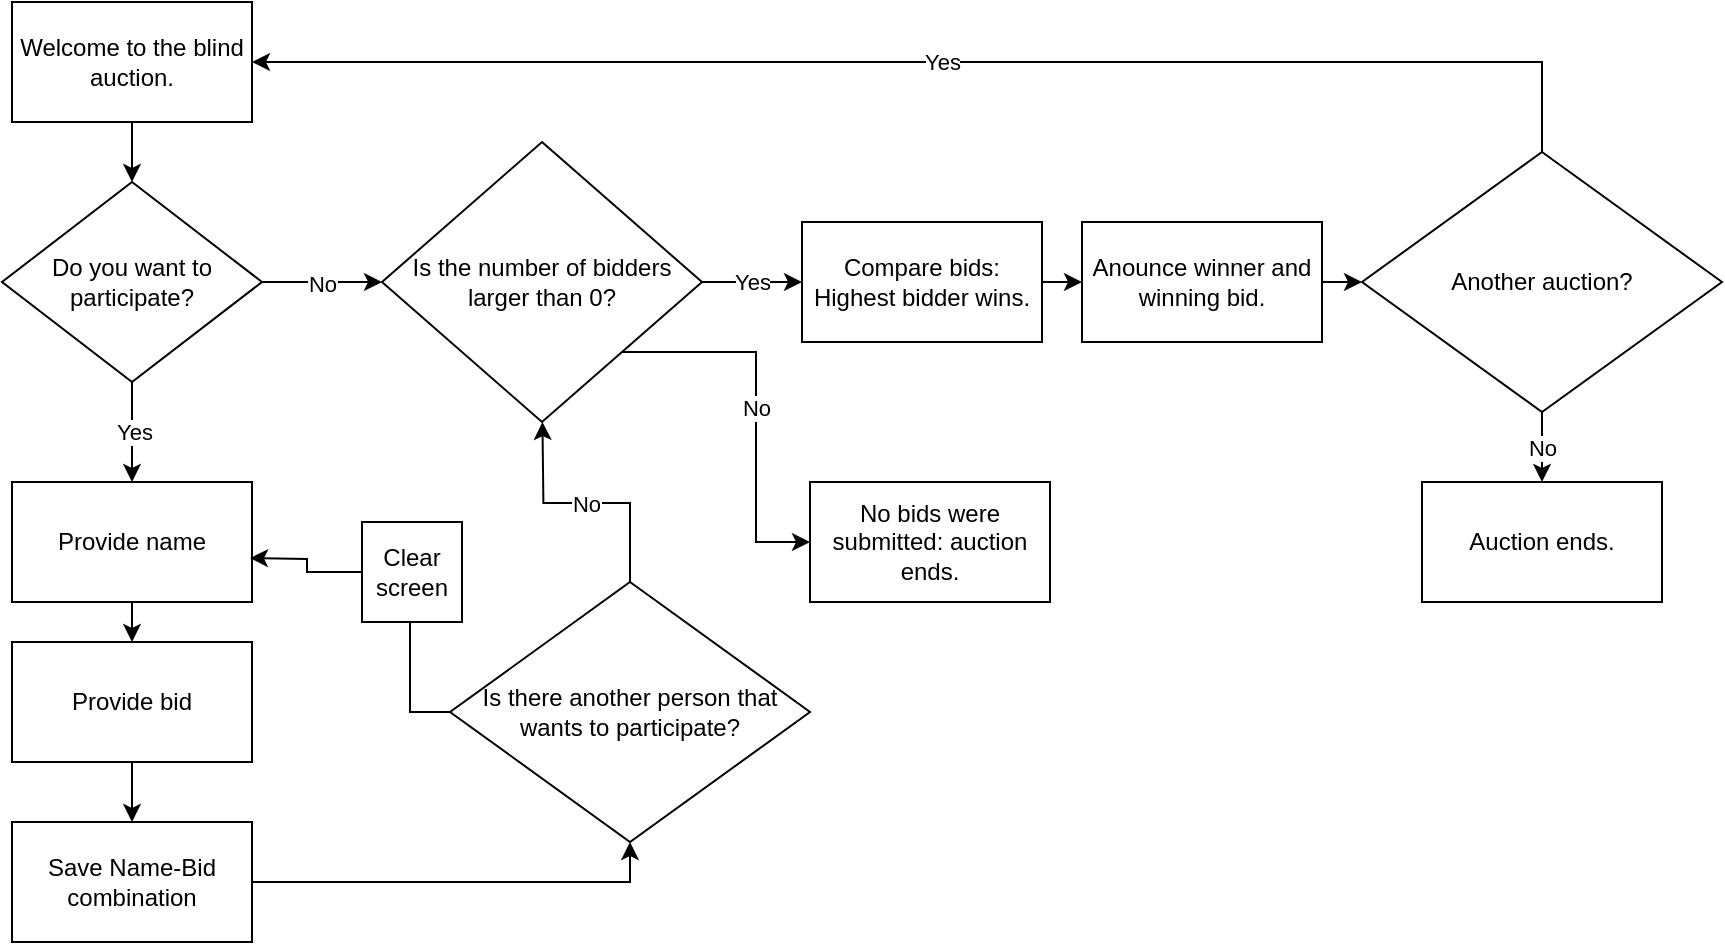 <mxfile version="22.0.5" type="github">
  <diagram id="C5RBs43oDa-KdzZeNtuy" name="Page-1">
    <mxGraphModel dx="1062" dy="561" grid="1" gridSize="10" guides="1" tooltips="1" connect="1" arrows="1" fold="1" page="1" pageScale="1" pageWidth="827" pageHeight="1169" math="0" shadow="0">
      <root>
        <mxCell id="WIyWlLk6GJQsqaUBKTNV-0" />
        <mxCell id="WIyWlLk6GJQsqaUBKTNV-1" parent="WIyWlLk6GJQsqaUBKTNV-0" />
        <mxCell id="2E2Ch1qcO8puwHTQYG_2-7" style="edgeStyle=orthogonalEdgeStyle;rounded=0;orthogonalLoop=1;jettySize=auto;html=1;exitX=0.5;exitY=1;exitDx=0;exitDy=0;" edge="1" parent="WIyWlLk6GJQsqaUBKTNV-1" source="2E2Ch1qcO8puwHTQYG_2-6" target="2E2Ch1qcO8puwHTQYG_2-8">
          <mxGeometry relative="1" as="geometry">
            <mxPoint x="75" y="130" as="targetPoint" />
          </mxGeometry>
        </mxCell>
        <mxCell id="2E2Ch1qcO8puwHTQYG_2-6" value="Welcome to the blind auction." style="rounded=0;whiteSpace=wrap;html=1;" vertex="1" parent="WIyWlLk6GJQsqaUBKTNV-1">
          <mxGeometry x="15" y="10" width="120" height="60" as="geometry" />
        </mxCell>
        <mxCell id="2E2Ch1qcO8puwHTQYG_2-9" value="No" style="edgeStyle=orthogonalEdgeStyle;rounded=0;orthogonalLoop=1;jettySize=auto;html=1;exitX=1;exitY=0.5;exitDx=0;exitDy=0;" edge="1" parent="WIyWlLk6GJQsqaUBKTNV-1" source="2E2Ch1qcO8puwHTQYG_2-8">
          <mxGeometry relative="1" as="geometry">
            <mxPoint x="200" y="150" as="targetPoint" />
          </mxGeometry>
        </mxCell>
        <mxCell id="2E2Ch1qcO8puwHTQYG_2-15" value="Yes" style="edgeStyle=orthogonalEdgeStyle;rounded=0;orthogonalLoop=1;jettySize=auto;html=1;exitX=0.5;exitY=1;exitDx=0;exitDy=0;" edge="1" parent="WIyWlLk6GJQsqaUBKTNV-1" source="2E2Ch1qcO8puwHTQYG_2-8">
          <mxGeometry relative="1" as="geometry">
            <mxPoint x="75" y="250" as="targetPoint" />
          </mxGeometry>
        </mxCell>
        <mxCell id="2E2Ch1qcO8puwHTQYG_2-8" value="Do you want to participate?" style="rhombus;whiteSpace=wrap;html=1;" vertex="1" parent="WIyWlLk6GJQsqaUBKTNV-1">
          <mxGeometry x="10" y="100" width="130" height="100" as="geometry" />
        </mxCell>
        <mxCell id="2E2Ch1qcO8puwHTQYG_2-29" value="No" style="edgeStyle=orthogonalEdgeStyle;rounded=0;orthogonalLoop=1;jettySize=auto;html=1;exitX=0.5;exitY=0;exitDx=0;exitDy=0;" edge="1" parent="WIyWlLk6GJQsqaUBKTNV-1" source="2E2Ch1qcO8puwHTQYG_2-12">
          <mxGeometry relative="1" as="geometry">
            <mxPoint x="280.222" y="220" as="targetPoint" />
          </mxGeometry>
        </mxCell>
        <mxCell id="2E2Ch1qcO8puwHTQYG_2-41" style="edgeStyle=orthogonalEdgeStyle;rounded=0;orthogonalLoop=1;jettySize=auto;html=1;exitX=0;exitY=0.5;exitDx=0;exitDy=0;entryX=0.5;entryY=1;entryDx=0;entryDy=0;" edge="1" parent="WIyWlLk6GJQsqaUBKTNV-1" source="2E2Ch1qcO8puwHTQYG_2-12" target="2E2Ch1qcO8puwHTQYG_2-40">
          <mxGeometry relative="1" as="geometry" />
        </mxCell>
        <mxCell id="2E2Ch1qcO8puwHTQYG_2-12" value="Is there another person that wants to participate?" style="rhombus;whiteSpace=wrap;html=1;" vertex="1" parent="WIyWlLk6GJQsqaUBKTNV-1">
          <mxGeometry x="234" y="300" width="180" height="130" as="geometry" />
        </mxCell>
        <mxCell id="2E2Ch1qcO8puwHTQYG_2-34" style="edgeStyle=orthogonalEdgeStyle;rounded=0;orthogonalLoop=1;jettySize=auto;html=1;exitX=1;exitY=0.5;exitDx=0;exitDy=0;entryX=0;entryY=0.5;entryDx=0;entryDy=0;" edge="1" parent="WIyWlLk6GJQsqaUBKTNV-1" source="2E2Ch1qcO8puwHTQYG_2-14" target="2E2Ch1qcO8puwHTQYG_2-23">
          <mxGeometry relative="1" as="geometry" />
        </mxCell>
        <mxCell id="2E2Ch1qcO8puwHTQYG_2-14" value="Compare bids: Highest bidder wins." style="rounded=0;whiteSpace=wrap;html=1;" vertex="1" parent="WIyWlLk6GJQsqaUBKTNV-1">
          <mxGeometry x="410" y="120" width="120" height="60" as="geometry" />
        </mxCell>
        <mxCell id="2E2Ch1qcO8puwHTQYG_2-19" style="edgeStyle=orthogonalEdgeStyle;rounded=0;orthogonalLoop=1;jettySize=auto;html=1;exitX=0.5;exitY=1;exitDx=0;exitDy=0;entryX=0.5;entryY=0;entryDx=0;entryDy=0;" edge="1" parent="WIyWlLk6GJQsqaUBKTNV-1" source="2E2Ch1qcO8puwHTQYG_2-16" target="2E2Ch1qcO8puwHTQYG_2-17">
          <mxGeometry relative="1" as="geometry" />
        </mxCell>
        <mxCell id="2E2Ch1qcO8puwHTQYG_2-16" value="Provide name" style="rounded=0;whiteSpace=wrap;html=1;" vertex="1" parent="WIyWlLk6GJQsqaUBKTNV-1">
          <mxGeometry x="15" y="250" width="120" height="60" as="geometry" />
        </mxCell>
        <mxCell id="2E2Ch1qcO8puwHTQYG_2-20" style="edgeStyle=orthogonalEdgeStyle;rounded=0;orthogonalLoop=1;jettySize=auto;html=1;exitX=1;exitY=0.5;exitDx=0;exitDy=0;entryX=0.5;entryY=1;entryDx=0;entryDy=0;" edge="1" parent="WIyWlLk6GJQsqaUBKTNV-1" source="2E2Ch1qcO8puwHTQYG_2-26" target="2E2Ch1qcO8puwHTQYG_2-12">
          <mxGeometry relative="1" as="geometry" />
        </mxCell>
        <mxCell id="2E2Ch1qcO8puwHTQYG_2-27" style="edgeStyle=orthogonalEdgeStyle;rounded=0;orthogonalLoop=1;jettySize=auto;html=1;exitX=0.5;exitY=1;exitDx=0;exitDy=0;entryX=0.5;entryY=0;entryDx=0;entryDy=0;" edge="1" parent="WIyWlLk6GJQsqaUBKTNV-1" source="2E2Ch1qcO8puwHTQYG_2-17" target="2E2Ch1qcO8puwHTQYG_2-26">
          <mxGeometry relative="1" as="geometry" />
        </mxCell>
        <mxCell id="2E2Ch1qcO8puwHTQYG_2-17" value="Provide bid" style="rounded=0;whiteSpace=wrap;html=1;" vertex="1" parent="WIyWlLk6GJQsqaUBKTNV-1">
          <mxGeometry x="15" y="330" width="120" height="60" as="geometry" />
        </mxCell>
        <mxCell id="2E2Ch1qcO8puwHTQYG_2-35" style="edgeStyle=orthogonalEdgeStyle;rounded=0;orthogonalLoop=1;jettySize=auto;html=1;exitX=1;exitY=0.5;exitDx=0;exitDy=0;entryX=0;entryY=0.5;entryDx=0;entryDy=0;" edge="1" parent="WIyWlLk6GJQsqaUBKTNV-1" source="2E2Ch1qcO8puwHTQYG_2-23">
          <mxGeometry relative="1" as="geometry">
            <mxPoint x="690" y="150" as="targetPoint" />
          </mxGeometry>
        </mxCell>
        <mxCell id="2E2Ch1qcO8puwHTQYG_2-23" value="Anounce winner and winning bid." style="rounded=0;whiteSpace=wrap;html=1;" vertex="1" parent="WIyWlLk6GJQsqaUBKTNV-1">
          <mxGeometry x="550" y="120" width="120" height="60" as="geometry" />
        </mxCell>
        <mxCell id="2E2Ch1qcO8puwHTQYG_2-26" value="Save Name-Bid combination" style="rounded=0;whiteSpace=wrap;html=1;" vertex="1" parent="WIyWlLk6GJQsqaUBKTNV-1">
          <mxGeometry x="15" y="420" width="120" height="60" as="geometry" />
        </mxCell>
        <mxCell id="2E2Ch1qcO8puwHTQYG_2-30" value="Yes" style="edgeStyle=orthogonalEdgeStyle;rounded=0;orthogonalLoop=1;jettySize=auto;html=1;exitX=1;exitY=0.5;exitDx=0;exitDy=0;entryX=0;entryY=0.5;entryDx=0;entryDy=0;" edge="1" parent="WIyWlLk6GJQsqaUBKTNV-1" source="2E2Ch1qcO8puwHTQYG_2-28" target="2E2Ch1qcO8puwHTQYG_2-14">
          <mxGeometry relative="1" as="geometry" />
        </mxCell>
        <mxCell id="2E2Ch1qcO8puwHTQYG_2-31" value="No" style="edgeStyle=orthogonalEdgeStyle;rounded=0;orthogonalLoop=1;jettySize=auto;html=1;exitX=1;exitY=1;exitDx=0;exitDy=0;entryX=0;entryY=0.5;entryDx=0;entryDy=0;" edge="1" parent="WIyWlLk6GJQsqaUBKTNV-1" source="2E2Ch1qcO8puwHTQYG_2-28" target="2E2Ch1qcO8puwHTQYG_2-32">
          <mxGeometry relative="1" as="geometry">
            <mxPoint x="380" y="240" as="targetPoint" />
          </mxGeometry>
        </mxCell>
        <mxCell id="2E2Ch1qcO8puwHTQYG_2-28" value="Is the number of bidders larger than 0?" style="rhombus;whiteSpace=wrap;html=1;" vertex="1" parent="WIyWlLk6GJQsqaUBKTNV-1">
          <mxGeometry x="200" y="80" width="160" height="140" as="geometry" />
        </mxCell>
        <mxCell id="2E2Ch1qcO8puwHTQYG_2-32" value="No bids were submitted: auction ends." style="rounded=0;whiteSpace=wrap;html=1;" vertex="1" parent="WIyWlLk6GJQsqaUBKTNV-1">
          <mxGeometry x="414" y="250" width="120" height="60" as="geometry" />
        </mxCell>
        <mxCell id="2E2Ch1qcO8puwHTQYG_2-38" value="No" style="edgeStyle=orthogonalEdgeStyle;rounded=0;orthogonalLoop=1;jettySize=auto;html=1;exitX=0.5;exitY=1;exitDx=0;exitDy=0;entryX=0.5;entryY=0;entryDx=0;entryDy=0;" edge="1" parent="WIyWlLk6GJQsqaUBKTNV-1" source="2E2Ch1qcO8puwHTQYG_2-36" target="2E2Ch1qcO8puwHTQYG_2-37">
          <mxGeometry relative="1" as="geometry" />
        </mxCell>
        <mxCell id="2E2Ch1qcO8puwHTQYG_2-39" value="Yes" style="edgeStyle=orthogonalEdgeStyle;rounded=0;orthogonalLoop=1;jettySize=auto;html=1;exitX=0.5;exitY=0;exitDx=0;exitDy=0;entryX=1;entryY=0.5;entryDx=0;entryDy=0;" edge="1" parent="WIyWlLk6GJQsqaUBKTNV-1" source="2E2Ch1qcO8puwHTQYG_2-36" target="2E2Ch1qcO8puwHTQYG_2-6">
          <mxGeometry relative="1" as="geometry" />
        </mxCell>
        <mxCell id="2E2Ch1qcO8puwHTQYG_2-36" value="Another auction?" style="rhombus;whiteSpace=wrap;html=1;" vertex="1" parent="WIyWlLk6GJQsqaUBKTNV-1">
          <mxGeometry x="690" y="85" width="180" height="130" as="geometry" />
        </mxCell>
        <mxCell id="2E2Ch1qcO8puwHTQYG_2-37" value="Auction ends." style="rounded=0;whiteSpace=wrap;html=1;" vertex="1" parent="WIyWlLk6GJQsqaUBKTNV-1">
          <mxGeometry x="720" y="250" width="120" height="60" as="geometry" />
        </mxCell>
        <mxCell id="2E2Ch1qcO8puwHTQYG_2-40" value="Clear screen" style="whiteSpace=wrap;html=1;aspect=fixed;" vertex="1" parent="WIyWlLk6GJQsqaUBKTNV-1">
          <mxGeometry x="190" y="270" width="50" height="50" as="geometry" />
        </mxCell>
        <mxCell id="2E2Ch1qcO8puwHTQYG_2-42" style="edgeStyle=orthogonalEdgeStyle;rounded=0;orthogonalLoop=1;jettySize=auto;html=1;exitX=0;exitY=0.5;exitDx=0;exitDy=0;" edge="1" parent="WIyWlLk6GJQsqaUBKTNV-1" source="2E2Ch1qcO8puwHTQYG_2-40">
          <mxGeometry relative="1" as="geometry">
            <mxPoint x="134" y="288" as="targetPoint" />
          </mxGeometry>
        </mxCell>
      </root>
    </mxGraphModel>
  </diagram>
</mxfile>
